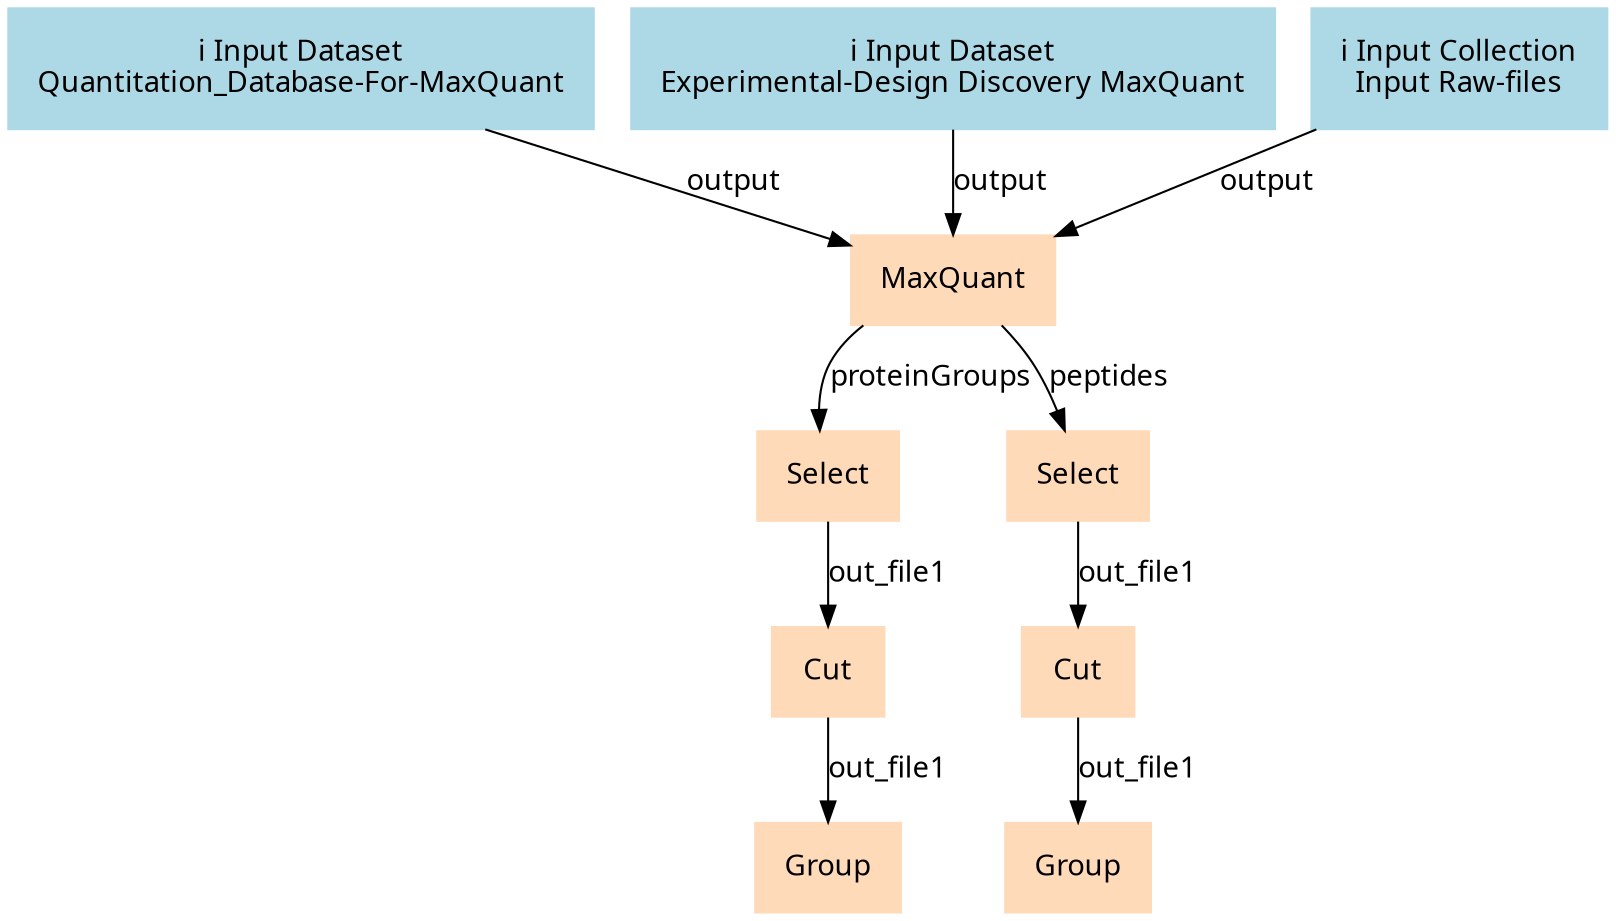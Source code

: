 digraph main {
  node [fontname="Atkinson Hyperlegible", shape=box, color=white,style=filled,color=peachpuff,margin="0.2,0.2"];
  edge [fontname="Atkinson Hyperlegible"];
  0[color=lightblue,label="ℹ️ Input Dataset\nQuantitation_Database-For-MaxQuant"]
  1[color=lightblue,label="ℹ️ Input Dataset\nExperimental-Design Discovery MaxQuant"]
  2[color=lightblue,label="ℹ️ Input Collection\nInput Raw-files"]
  3[label="MaxQuant"]
  0 -> 3 [label="output"]
  2 -> 3 [label="output"]
  1 -> 3 [label="output"]
  4[label="Select"]
  3 -> 4 [label="proteinGroups"]
  5[label="Select"]
  3 -> 5 [label="peptides"]
  6[label="Cut"]
  4 -> 6 [label="out_file1"]
  7[label="Cut"]
  5 -> 7 [label="out_file1"]
  8[label="Group"]
  6 -> 8 [label="out_file1"]
  9[label="Group"]
  7 -> 9 [label="out_file1"]
}